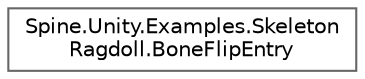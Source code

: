 digraph "类继承关系图"
{
 // LATEX_PDF_SIZE
  bgcolor="transparent";
  edge [fontname=Helvetica,fontsize=10,labelfontname=Helvetica,labelfontsize=10];
  node [fontname=Helvetica,fontsize=10,shape=box,height=0.2,width=0.4];
  rankdir="LR";
  Node0 [id="Node000000",label="Spine.Unity.Examples.Skeleton\lRagdoll.BoneFlipEntry",height=0.2,width=0.4,color="grey40", fillcolor="white", style="filled",URL="$struct_spine_1_1_unity_1_1_examples_1_1_skeleton_ragdoll_1_1_bone_flip_entry.html",tooltip=" "];
}
